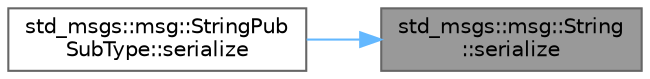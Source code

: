 digraph "std_msgs::msg::String::serialize"
{
 // INTERACTIVE_SVG=YES
 // LATEX_PDF_SIZE
  bgcolor="transparent";
  edge [fontname=Helvetica,fontsize=10,labelfontname=Helvetica,labelfontsize=10];
  node [fontname=Helvetica,fontsize=10,shape=box,height=0.2,width=0.4];
  rankdir="RL";
  Node1 [id="Node000001",label="std_msgs::msg::String\l::serialize",height=0.2,width=0.4,color="gray40", fillcolor="grey60", style="filled", fontcolor="black",tooltip="This function serializes an object using CDR serialization."];
  Node1 -> Node2 [id="edge1_Node000001_Node000002",dir="back",color="steelblue1",style="solid",tooltip=" "];
  Node2 [id="Node000002",label="std_msgs::msg::StringPub\lSubType::serialize",height=0.2,width=0.4,color="grey40", fillcolor="white", style="filled",URL="$d4/d50/classstd__msgs_1_1msg_1_1StringPubSubType.html#a1775430730bc3b6250097078cc11f316",tooltip=" "];
}

